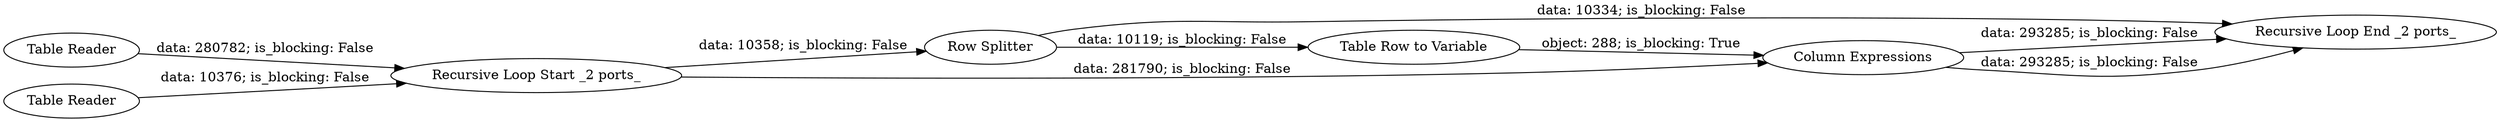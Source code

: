 digraph {
	"1288427047594701349_162" [label="Table Row to Variable"]
	"1288427047594701349_164" [label="Table Reader"]
	"1288427047594701349_163" [label="Recursive Loop End _2 ports_"]
	"1288427047594701349_161" [label="Row Splitter"]
	"1288427047594701349_165" [label="Table Reader"]
	"1288427047594701349_56" [label="Column Expressions"]
	"1288427047594701349_160" [label="Recursive Loop Start _2 ports_"]
	"1288427047594701349_165" -> "1288427047594701349_160" [label="data: 10376; is_blocking: False"]
	"1288427047594701349_161" -> "1288427047594701349_162" [label="data: 10119; is_blocking: False"]
	"1288427047594701349_160" -> "1288427047594701349_56" [label="data: 281790; is_blocking: False"]
	"1288427047594701349_160" -> "1288427047594701349_161" [label="data: 10358; is_blocking: False"]
	"1288427047594701349_161" -> "1288427047594701349_163" [label="data: 10334; is_blocking: False"]
	"1288427047594701349_56" -> "1288427047594701349_163" [label="data: 293285; is_blocking: False"]
	"1288427047594701349_162" -> "1288427047594701349_56" [label="object: 288; is_blocking: True"]
	"1288427047594701349_56" -> "1288427047594701349_163" [label="data: 293285; is_blocking: False"]
	"1288427047594701349_164" -> "1288427047594701349_160" [label="data: 280782; is_blocking: False"]
	rankdir=LR
}
